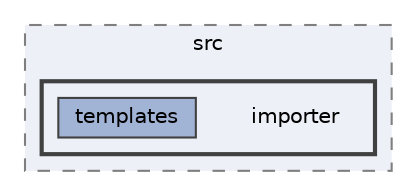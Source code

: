 digraph "/Users/michellmonroy/Documents/dev-glider/glider/src/importer"
{
 // LATEX_PDF_SIZE
  bgcolor="transparent";
  edge [fontname=Helvetica,fontsize=10,labelfontname=Helvetica,labelfontsize=10];
  node [fontname=Helvetica,fontsize=10,shape=box,height=0.2,width=0.4];
  compound=true
  subgraph clusterdir_9d76ffe649fed0c38bf619c3849ac837 {
    graph [ bgcolor="#edf0f7", pencolor="grey50", label="src", fontname=Helvetica,fontsize=10 style="filled,dashed", URL="dir_9d76ffe649fed0c38bf619c3849ac837.html",tooltip=""]
  subgraph clusterdir_85f805ebf097489bbec7af73b54b451c {
    graph [ bgcolor="#edf0f7", pencolor="grey25", label="", fontname=Helvetica,fontsize=10 style="filled,bold", URL="dir_85f805ebf097489bbec7af73b54b451c.html",tooltip=""]
    dir_85f805ebf097489bbec7af73b54b451c [shape=plaintext, label="importer"];
  dir_5169aca4635474239caeb0c4d027cdf4 [label="templates", fillcolor="#a2b4d6", color="grey25", style="filled", URL="dir_5169aca4635474239caeb0c4d027cdf4.html",tooltip=""];
  }
  }
}
